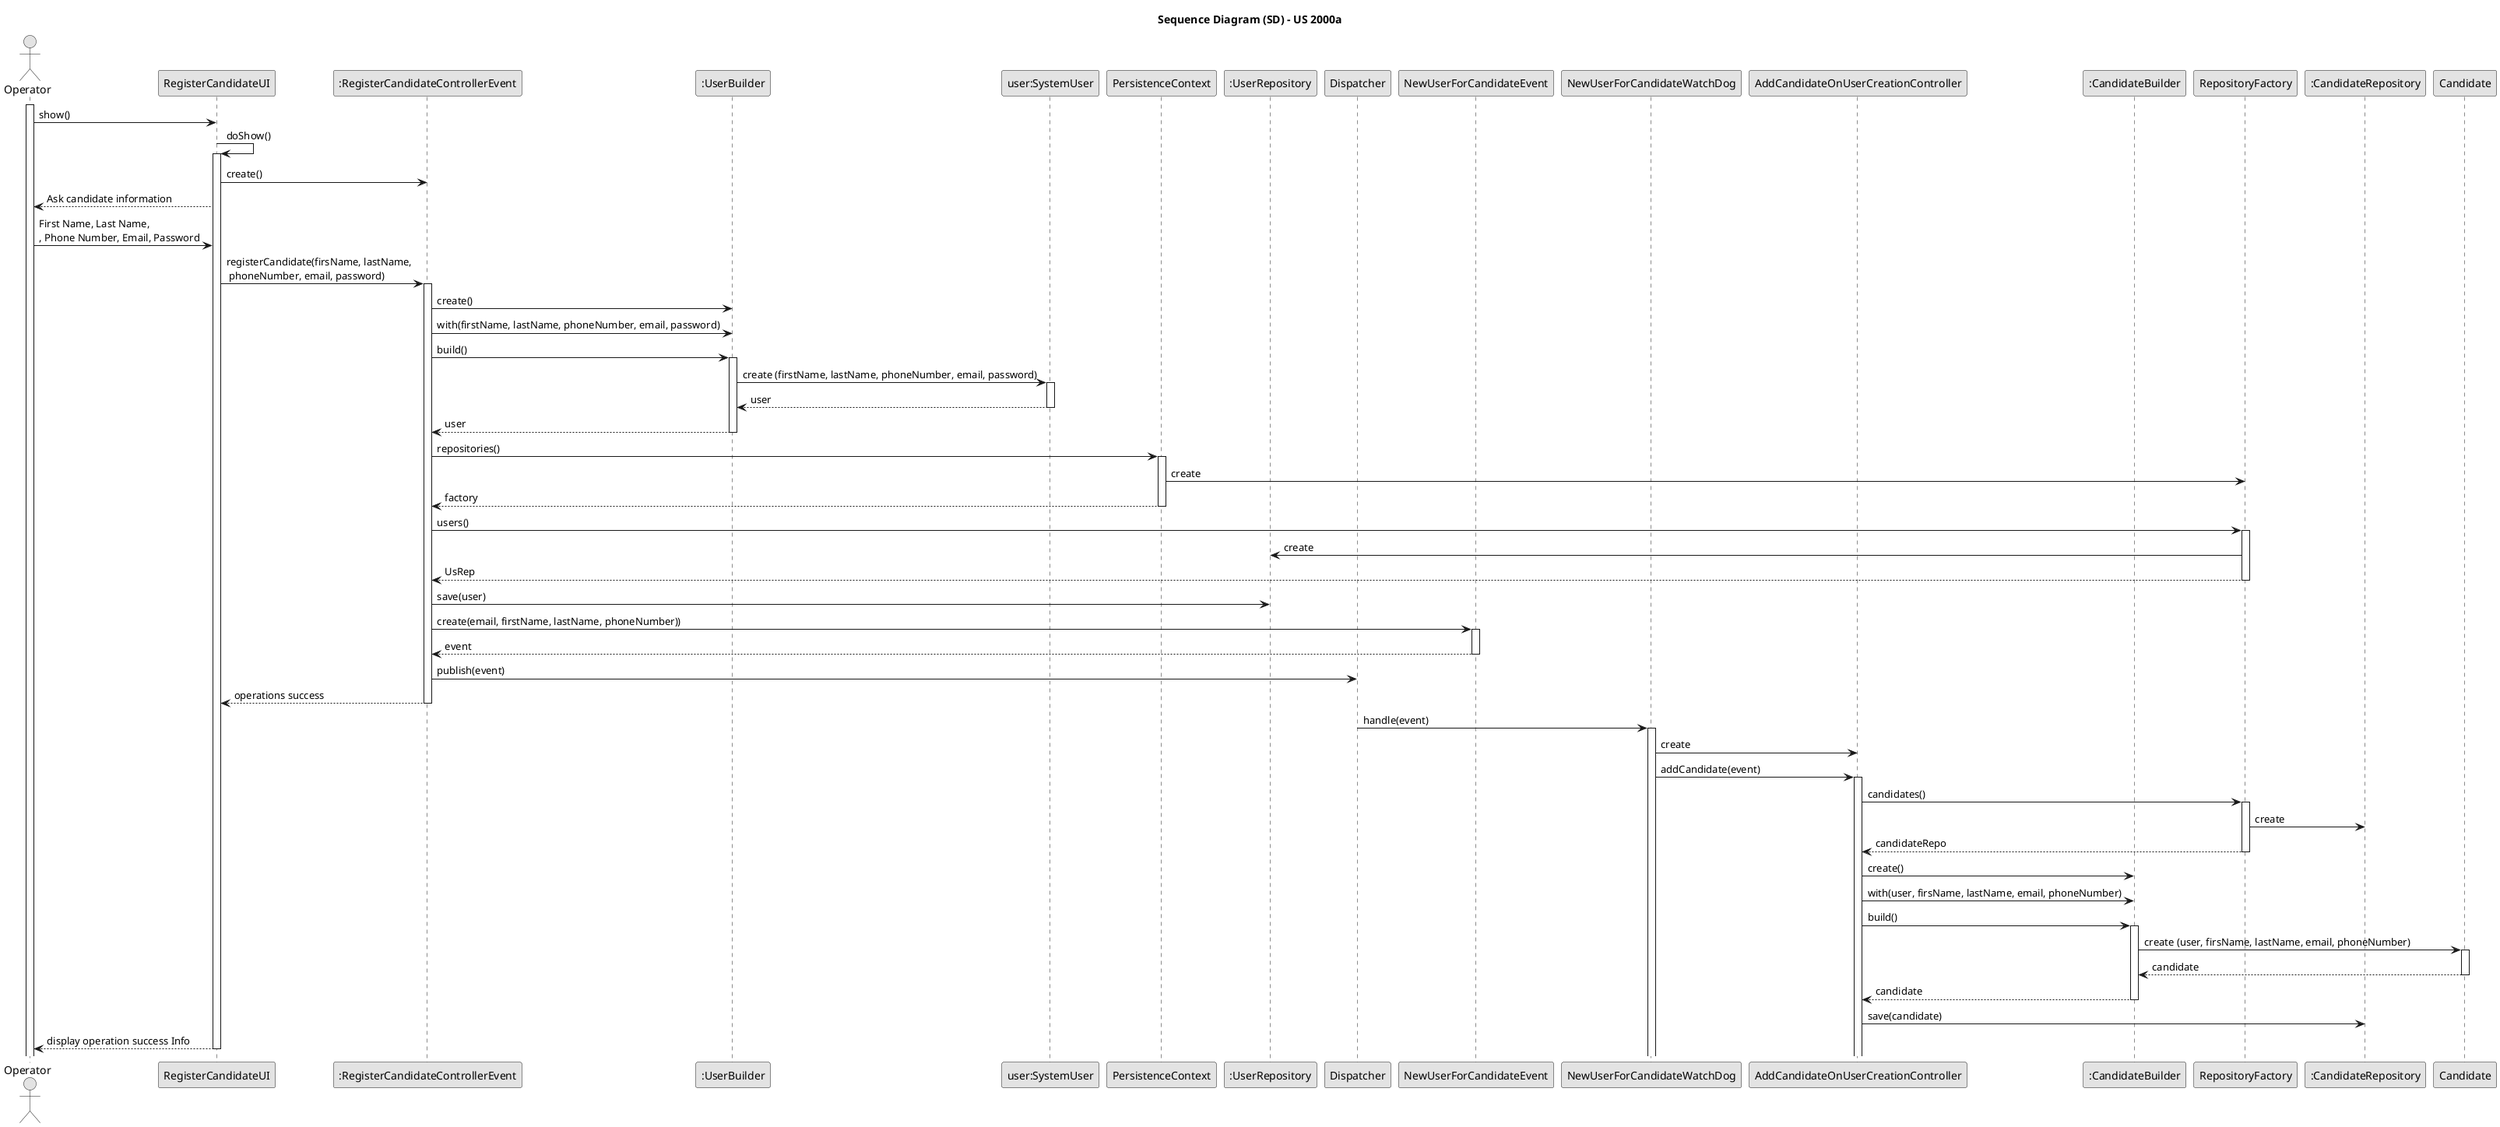 @startuml
skinparam monochrome true
skinparam packageStyle rectangle
skinparam shadowing false

title Sequence Diagram (SD) - US 2000a


actor "Operator" as User
participant "RegisterCandidateUI" as UI
participant ":RegisterCandidateControllerEvent" as Controller
participant ":UserBuilder" as Builder
participant "user:SystemUser" as SysUs


participant "PersistenceContext" as PersistenceContext
participant ":UserRepository" as UsRep
participant "Dispatcher" as Dispatcher
participant "NewUserForCandidateEvent" as Event
participant "NewUserForCandidateWatchDog" as Dog
participant "AddCandidateOnUserCreationController" as EController
participant ":CandidateBuilder" as CBuilder
participant "RepositoryFactory" as Rep
participant ":CandidateRepository" as CanRepo

activate User

User -> UI : show()

UI -> UI : doShow()
activate UI

UI -> Controller : create()

UI --> User : Ask candidate information

User -> UI : First Name, Last Name, \n, Phone Number, Email, Password

UI -> Controller : registerCandidate(firsName, lastName, \n phoneNumber, email, password)
activate Controller


Controller -> Builder : create()

Controller -> Builder : with(firstName, lastName, phoneNumber, email, password)


Controller -> Builder : build()
activate Builder

Builder -> SysUs : create (firstName, lastName, phoneNumber, email, password)
activate SysUs

SysUs --> Builder : user
deactivate SysUs

Builder --> Controller : user
deactivate Builder

Controller -> PersistenceContext : repositories()
activate PersistenceContext

PersistenceContext -> Rep : create

PersistenceContext --> Controller : factory
deactivate PersistenceContext

Controller -> Rep : users()
activate Rep

Rep -> UsRep : create

Rep --> Controller : UsRep
deactivate Rep

Controller -> UsRep : save(user)

Controller -> Event : create(email, firstName, lastName, phoneNumber))
activate Event

Event --> Controller : event
deactivate Event

Controller -> Dispatcher : publish(event)

Controller --> UI : operations success
deactivate Controller

Dispatcher -> Dog : handle(event)
activate Dog

Dog -> EController : create

Dog -> EController : addCandidate(event)
activate EController

EController -> Rep : candidates()
activate Rep

Rep -> CanRepo : create

Rep --> EController : candidateRepo
deactivate Rep

EController -> CBuilder : create()

EController -> CBuilder : with(user, firsName, lastName, email, phoneNumber)

EController -> CBuilder : build()
activate CBuilder

CBuilder -> Candidate : create (user, firsName, lastName, email, phoneNumber)
activate Candidate

Candidate --> CBuilder : candidate
deactivate Candidate

CBuilder --> EController : candidate
deactivate CBuilder


EController -> CanRepo : save(candidate)

UI --> User : display operation success Info
deactivate UI



@enduml